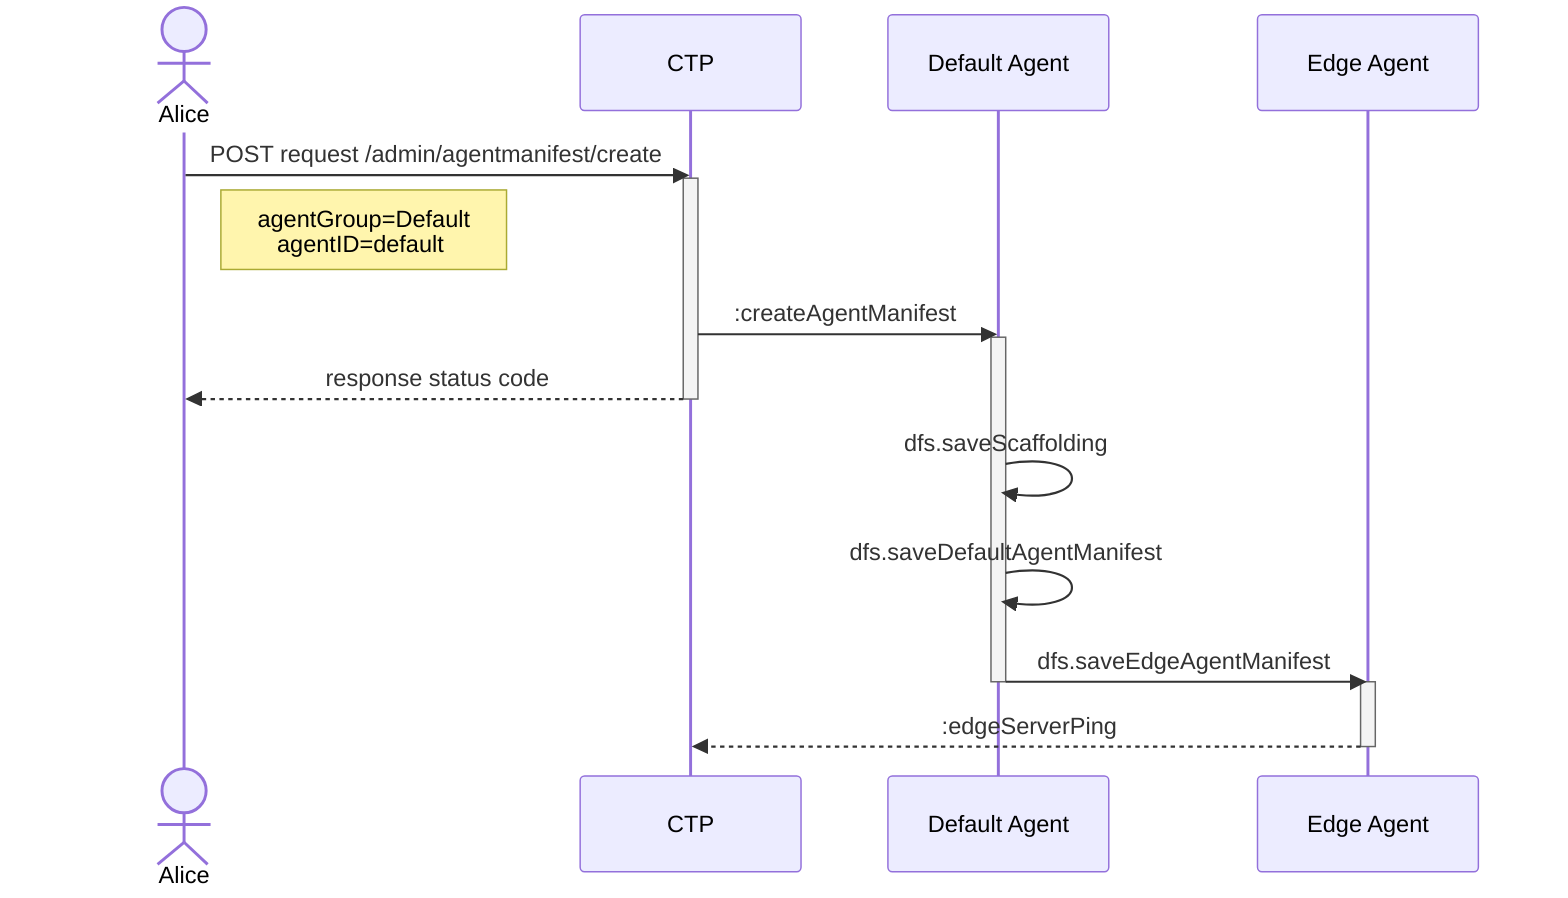 sequenceDiagram
    actor A as Alice
    participant C as CTP
    participant D as Default Agent
    participant E as Edge Agent
    A->>C: POST request /admin/agentmanifest/create
    activate C
    Note right of A: agentGroup=Default<br>agentID=default#8200;
    C->>D: :createAgentManifest
    activate D
    C-->>A: response status code
    deactivate C
    D->>D: dfs.saveScaffolding
    D->>D: dfs.saveDefaultAgentManifest
    D->>E: dfs.saveEdgeAgentManifest
    deactivate D
    activate E
    E-->>C: :edgeServerPing
    deactivate E
